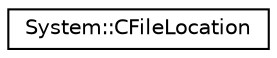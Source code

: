digraph G
{
  edge [fontname="Helvetica",fontsize="10",labelfontname="Helvetica",labelfontsize="10"];
  node [fontname="Helvetica",fontsize="10",shape=record];
  rankdir="LR";
  Node1 [label="System::CFileLocation",height=0.2,width=0.4,color="black", fillcolor="white", style="filled",URL="$class_system_1_1_c_file_location.html"];
}
